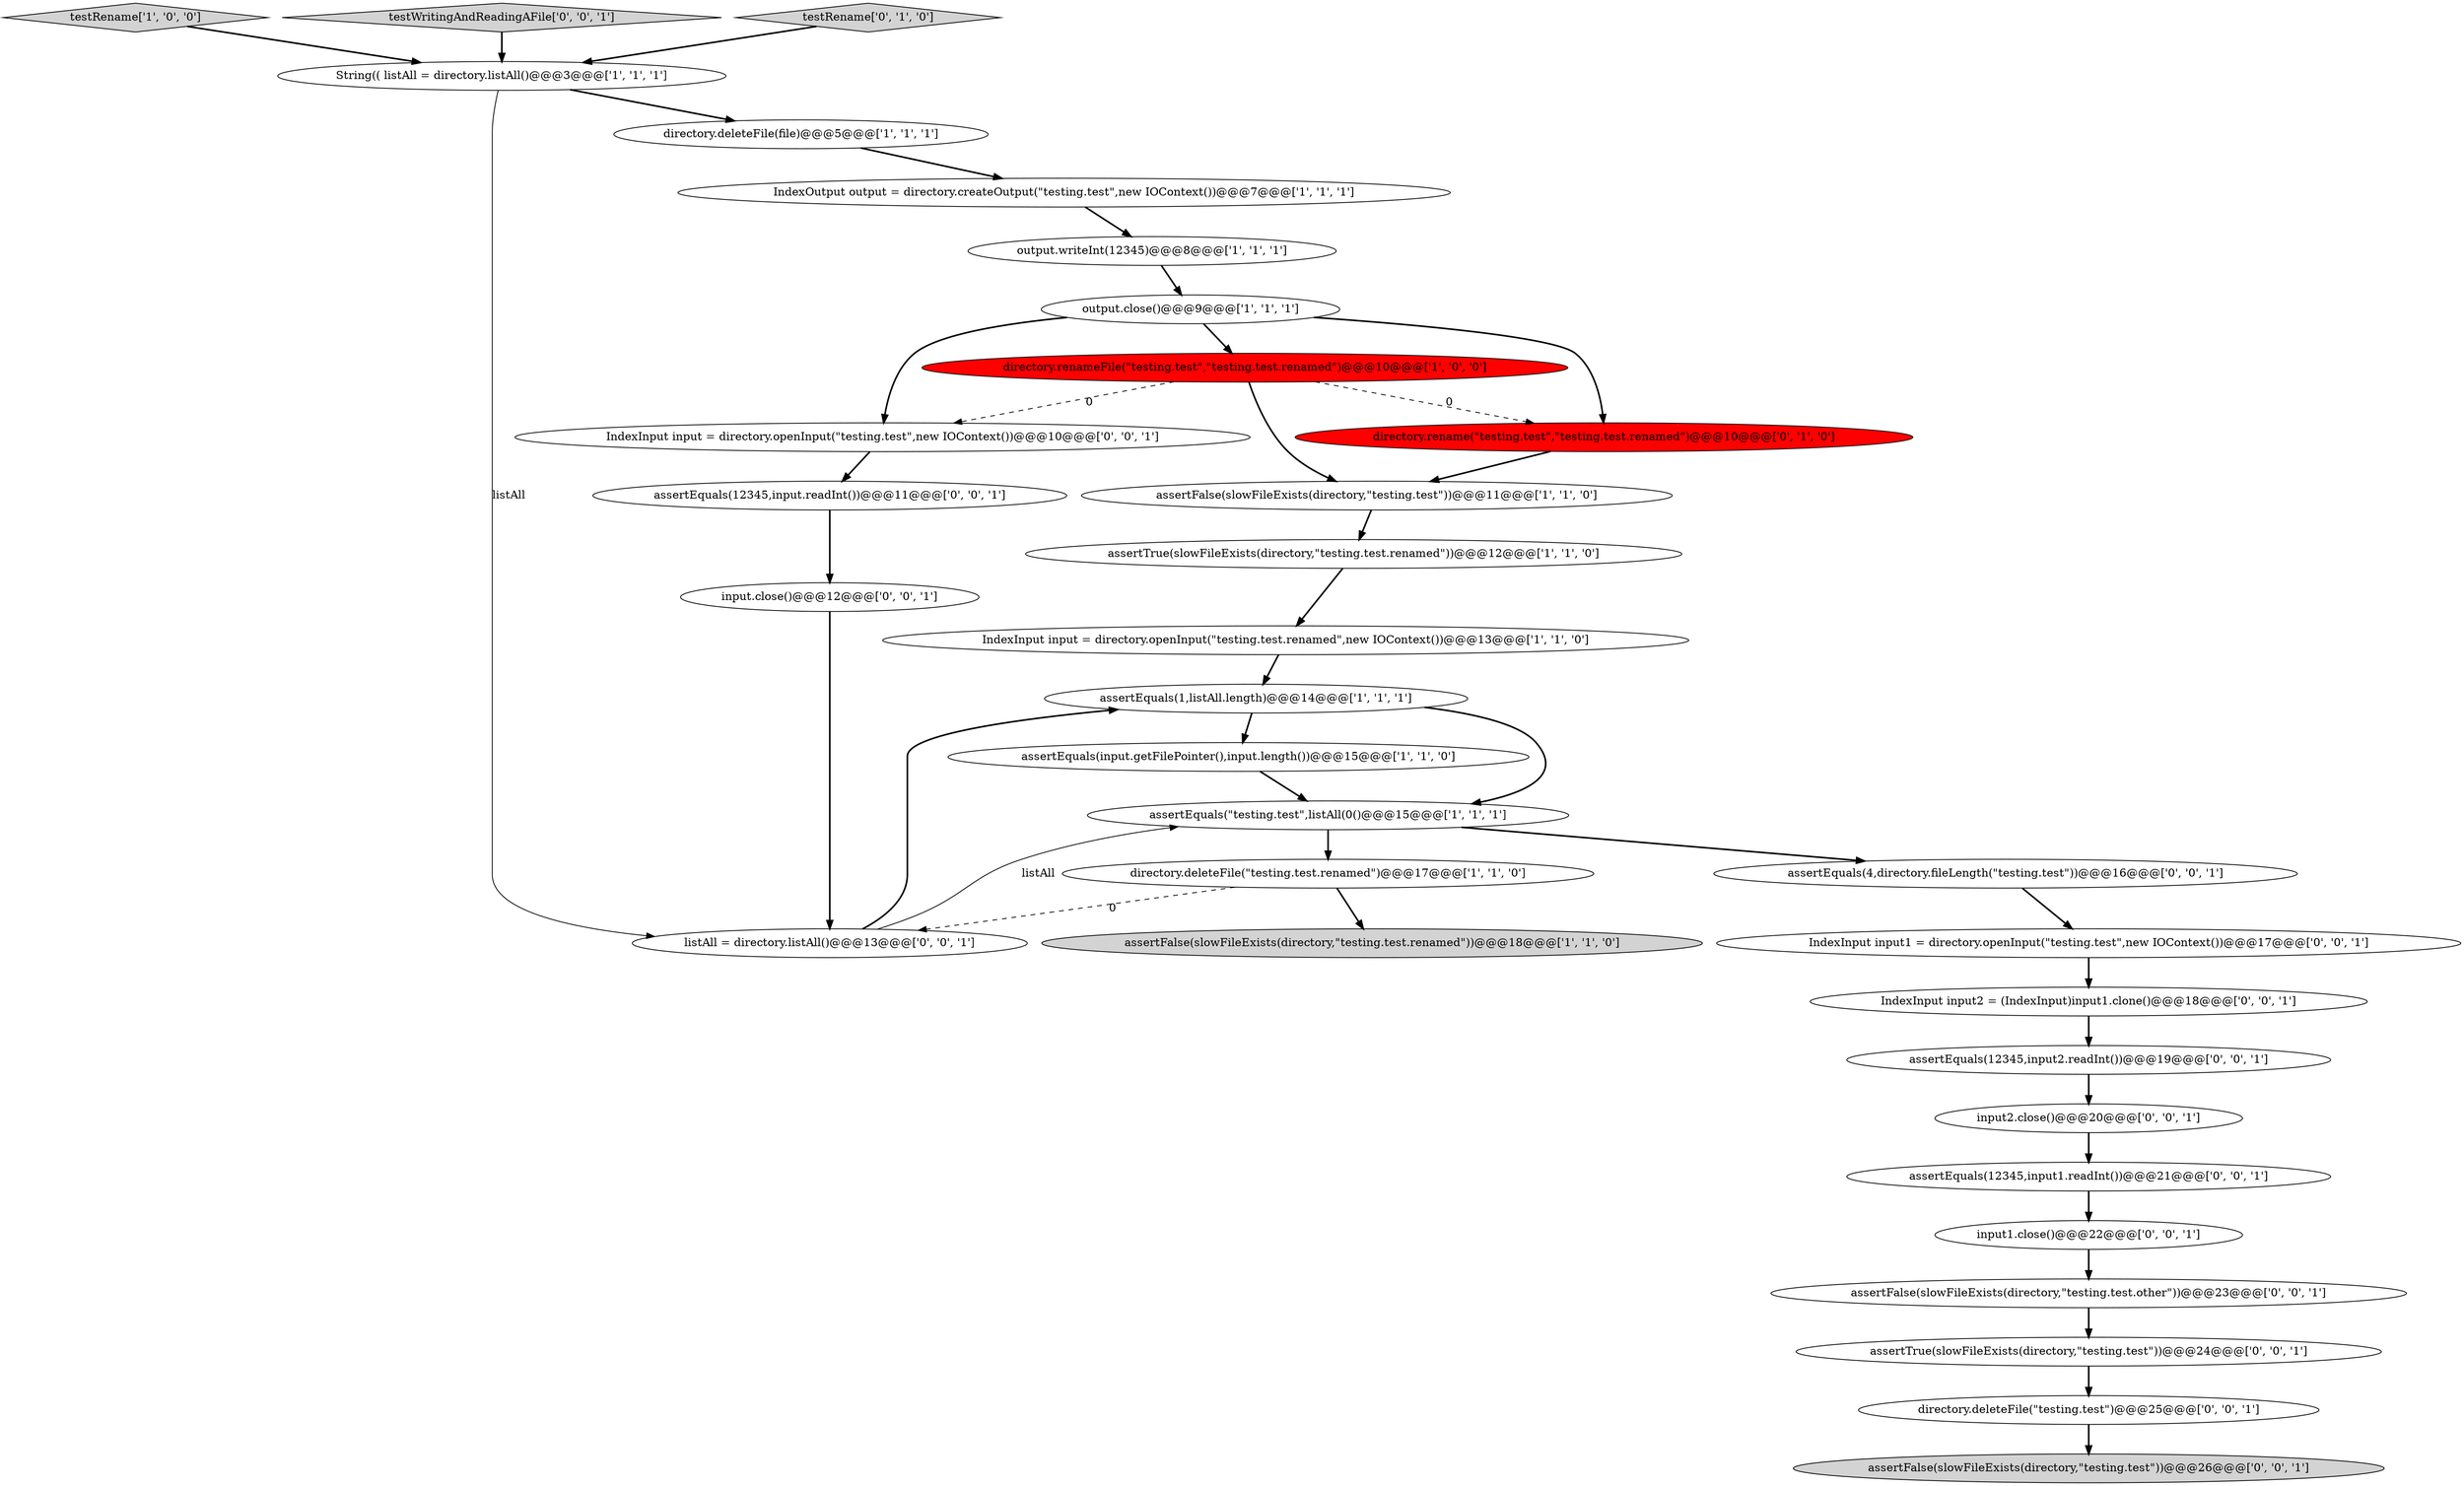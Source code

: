 digraph {
14 [style = filled, label = "output.writeInt(12345)@@@8@@@['1', '1', '1']", fillcolor = white, shape = ellipse image = "AAA0AAABBB1BBB"];
10 [style = filled, label = "testRename['1', '0', '0']", fillcolor = lightgray, shape = diamond image = "AAA0AAABBB1BBB"];
17 [style = filled, label = "input1.close()@@@22@@@['0', '0', '1']", fillcolor = white, shape = ellipse image = "AAA0AAABBB3BBB"];
8 [style = filled, label = "assertEquals(input.getFilePointer(),input.length())@@@15@@@['1', '1', '0']", fillcolor = white, shape = ellipse image = "AAA0AAABBB1BBB"];
4 [style = filled, label = "assertFalse(slowFileExists(directory,\"testing.test\"))@@@11@@@['1', '1', '0']", fillcolor = white, shape = ellipse image = "AAA0AAABBB1BBB"];
21 [style = filled, label = "input2.close()@@@20@@@['0', '0', '1']", fillcolor = white, shape = ellipse image = "AAA0AAABBB3BBB"];
3 [style = filled, label = "directory.deleteFile(file)@@@5@@@['1', '1', '1']", fillcolor = white, shape = ellipse image = "AAA0AAABBB1BBB"];
26 [style = filled, label = "IndexInput input2 = (IndexInput)input1.clone()@@@18@@@['0', '0', '1']", fillcolor = white, shape = ellipse image = "AAA0AAABBB3BBB"];
24 [style = filled, label = "directory.deleteFile(\"testing.test\")@@@25@@@['0', '0', '1']", fillcolor = white, shape = ellipse image = "AAA0AAABBB3BBB"];
27 [style = filled, label = "assertEquals(4,directory.fileLength(\"testing.test\"))@@@16@@@['0', '0', '1']", fillcolor = white, shape = ellipse image = "AAA0AAABBB3BBB"];
7 [style = filled, label = "assertFalse(slowFileExists(directory,\"testing.test.renamed\"))@@@18@@@['1', '1', '0']", fillcolor = lightgray, shape = ellipse image = "AAA0AAABBB1BBB"];
13 [style = filled, label = "output.close()@@@9@@@['1', '1', '1']", fillcolor = white, shape = ellipse image = "AAA0AAABBB1BBB"];
16 [style = filled, label = "directory.rename(\"testing.test\",\"testing.test.renamed\")@@@10@@@['0', '1', '0']", fillcolor = red, shape = ellipse image = "AAA1AAABBB2BBB"];
18 [style = filled, label = "listAll = directory.listAll()@@@13@@@['0', '0', '1']", fillcolor = white, shape = ellipse image = "AAA0AAABBB3BBB"];
1 [style = filled, label = "String(( listAll = directory.listAll()@@@3@@@['1', '1', '1']", fillcolor = white, shape = ellipse image = "AAA0AAABBB1BBB"];
9 [style = filled, label = "assertEquals(\"testing.test\",listAll(0()@@@15@@@['1', '1', '1']", fillcolor = white, shape = ellipse image = "AAA0AAABBB1BBB"];
5 [style = filled, label = "assertTrue(slowFileExists(directory,\"testing.test.renamed\"))@@@12@@@['1', '1', '0']", fillcolor = white, shape = ellipse image = "AAA0AAABBB1BBB"];
25 [style = filled, label = "assertEquals(12345,input.readInt())@@@11@@@['0', '0', '1']", fillcolor = white, shape = ellipse image = "AAA0AAABBB3BBB"];
12 [style = filled, label = "directory.deleteFile(\"testing.test.renamed\")@@@17@@@['1', '1', '0']", fillcolor = white, shape = ellipse image = "AAA0AAABBB1BBB"];
19 [style = filled, label = "assertEquals(12345,input2.readInt())@@@19@@@['0', '0', '1']", fillcolor = white, shape = ellipse image = "AAA0AAABBB3BBB"];
32 [style = filled, label = "assertTrue(slowFileExists(directory,\"testing.test\"))@@@24@@@['0', '0', '1']", fillcolor = white, shape = ellipse image = "AAA0AAABBB3BBB"];
6 [style = filled, label = "IndexOutput output = directory.createOutput(\"testing.test\",new IOContext())@@@7@@@['1', '1', '1']", fillcolor = white, shape = ellipse image = "AAA0AAABBB1BBB"];
30 [style = filled, label = "assertEquals(12345,input1.readInt())@@@21@@@['0', '0', '1']", fillcolor = white, shape = ellipse image = "AAA0AAABBB3BBB"];
23 [style = filled, label = "IndexInput input = directory.openInput(\"testing.test\",new IOContext())@@@10@@@['0', '0', '1']", fillcolor = white, shape = ellipse image = "AAA0AAABBB3BBB"];
28 [style = filled, label = "input.close()@@@12@@@['0', '0', '1']", fillcolor = white, shape = ellipse image = "AAA0AAABBB3BBB"];
20 [style = filled, label = "IndexInput input1 = directory.openInput(\"testing.test\",new IOContext())@@@17@@@['0', '0', '1']", fillcolor = white, shape = ellipse image = "AAA0AAABBB3BBB"];
31 [style = filled, label = "assertFalse(slowFileExists(directory,\"testing.test.other\"))@@@23@@@['0', '0', '1']", fillcolor = white, shape = ellipse image = "AAA0AAABBB3BBB"];
2 [style = filled, label = "assertEquals(1,listAll.length)@@@14@@@['1', '1', '1']", fillcolor = white, shape = ellipse image = "AAA0AAABBB1BBB"];
11 [style = filled, label = "directory.renameFile(\"testing.test\",\"testing.test.renamed\")@@@10@@@['1', '0', '0']", fillcolor = red, shape = ellipse image = "AAA1AAABBB1BBB"];
29 [style = filled, label = "testWritingAndReadingAFile['0', '0', '1']", fillcolor = lightgray, shape = diamond image = "AAA0AAABBB3BBB"];
0 [style = filled, label = "IndexInput input = directory.openInput(\"testing.test.renamed\",new IOContext())@@@13@@@['1', '1', '0']", fillcolor = white, shape = ellipse image = "AAA0AAABBB1BBB"];
15 [style = filled, label = "testRename['0', '1', '0']", fillcolor = lightgray, shape = diamond image = "AAA0AAABBB2BBB"];
22 [style = filled, label = "assertFalse(slowFileExists(directory,\"testing.test\"))@@@26@@@['0', '0', '1']", fillcolor = lightgray, shape = ellipse image = "AAA0AAABBB3BBB"];
23->25 [style = bold, label=""];
25->28 [style = bold, label=""];
28->18 [style = bold, label=""];
30->17 [style = bold, label=""];
11->16 [style = dashed, label="0"];
20->26 [style = bold, label=""];
18->9 [style = solid, label="listAll"];
31->32 [style = bold, label=""];
17->31 [style = bold, label=""];
0->2 [style = bold, label=""];
11->4 [style = bold, label=""];
1->3 [style = bold, label=""];
3->6 [style = bold, label=""];
11->23 [style = dashed, label="0"];
2->9 [style = bold, label=""];
21->30 [style = bold, label=""];
18->2 [style = bold, label=""];
26->19 [style = bold, label=""];
24->22 [style = bold, label=""];
13->11 [style = bold, label=""];
13->16 [style = bold, label=""];
12->7 [style = bold, label=""];
9->27 [style = bold, label=""];
6->14 [style = bold, label=""];
1->18 [style = solid, label="listAll"];
5->0 [style = bold, label=""];
8->9 [style = bold, label=""];
13->23 [style = bold, label=""];
12->18 [style = dashed, label="0"];
9->12 [style = bold, label=""];
14->13 [style = bold, label=""];
29->1 [style = bold, label=""];
16->4 [style = bold, label=""];
10->1 [style = bold, label=""];
32->24 [style = bold, label=""];
4->5 [style = bold, label=""];
27->20 [style = bold, label=""];
2->8 [style = bold, label=""];
15->1 [style = bold, label=""];
19->21 [style = bold, label=""];
}
